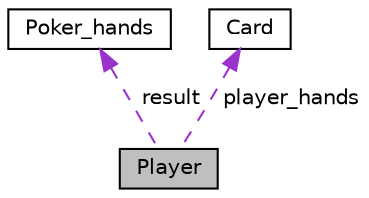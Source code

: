 digraph "Player"
{
  edge [fontname="Helvetica",fontsize="10",labelfontname="Helvetica",labelfontsize="10"];
  node [fontname="Helvetica",fontsize="10",shape=record];
  Node1 [label="Player",height=0.2,width=0.4,color="black", fillcolor="grey75", style="filled", fontcolor="black"];
  Node2 -> Node1 [dir="back",color="darkorchid3",fontsize="10",style="dashed",label=" result" ,fontname="Helvetica"];
  Node2 [label="Poker_hands",height=0.2,width=0.4,color="black", fillcolor="white", style="filled",URL="$structPoker__hands.html"];
  Node3 -> Node1 [dir="back",color="darkorchid3",fontsize="10",style="dashed",label=" player_hands" ,fontname="Helvetica"];
  Node3 [label="Card",height=0.2,width=0.4,color="black", fillcolor="white", style="filled",URL="$structCard.html"];
}
